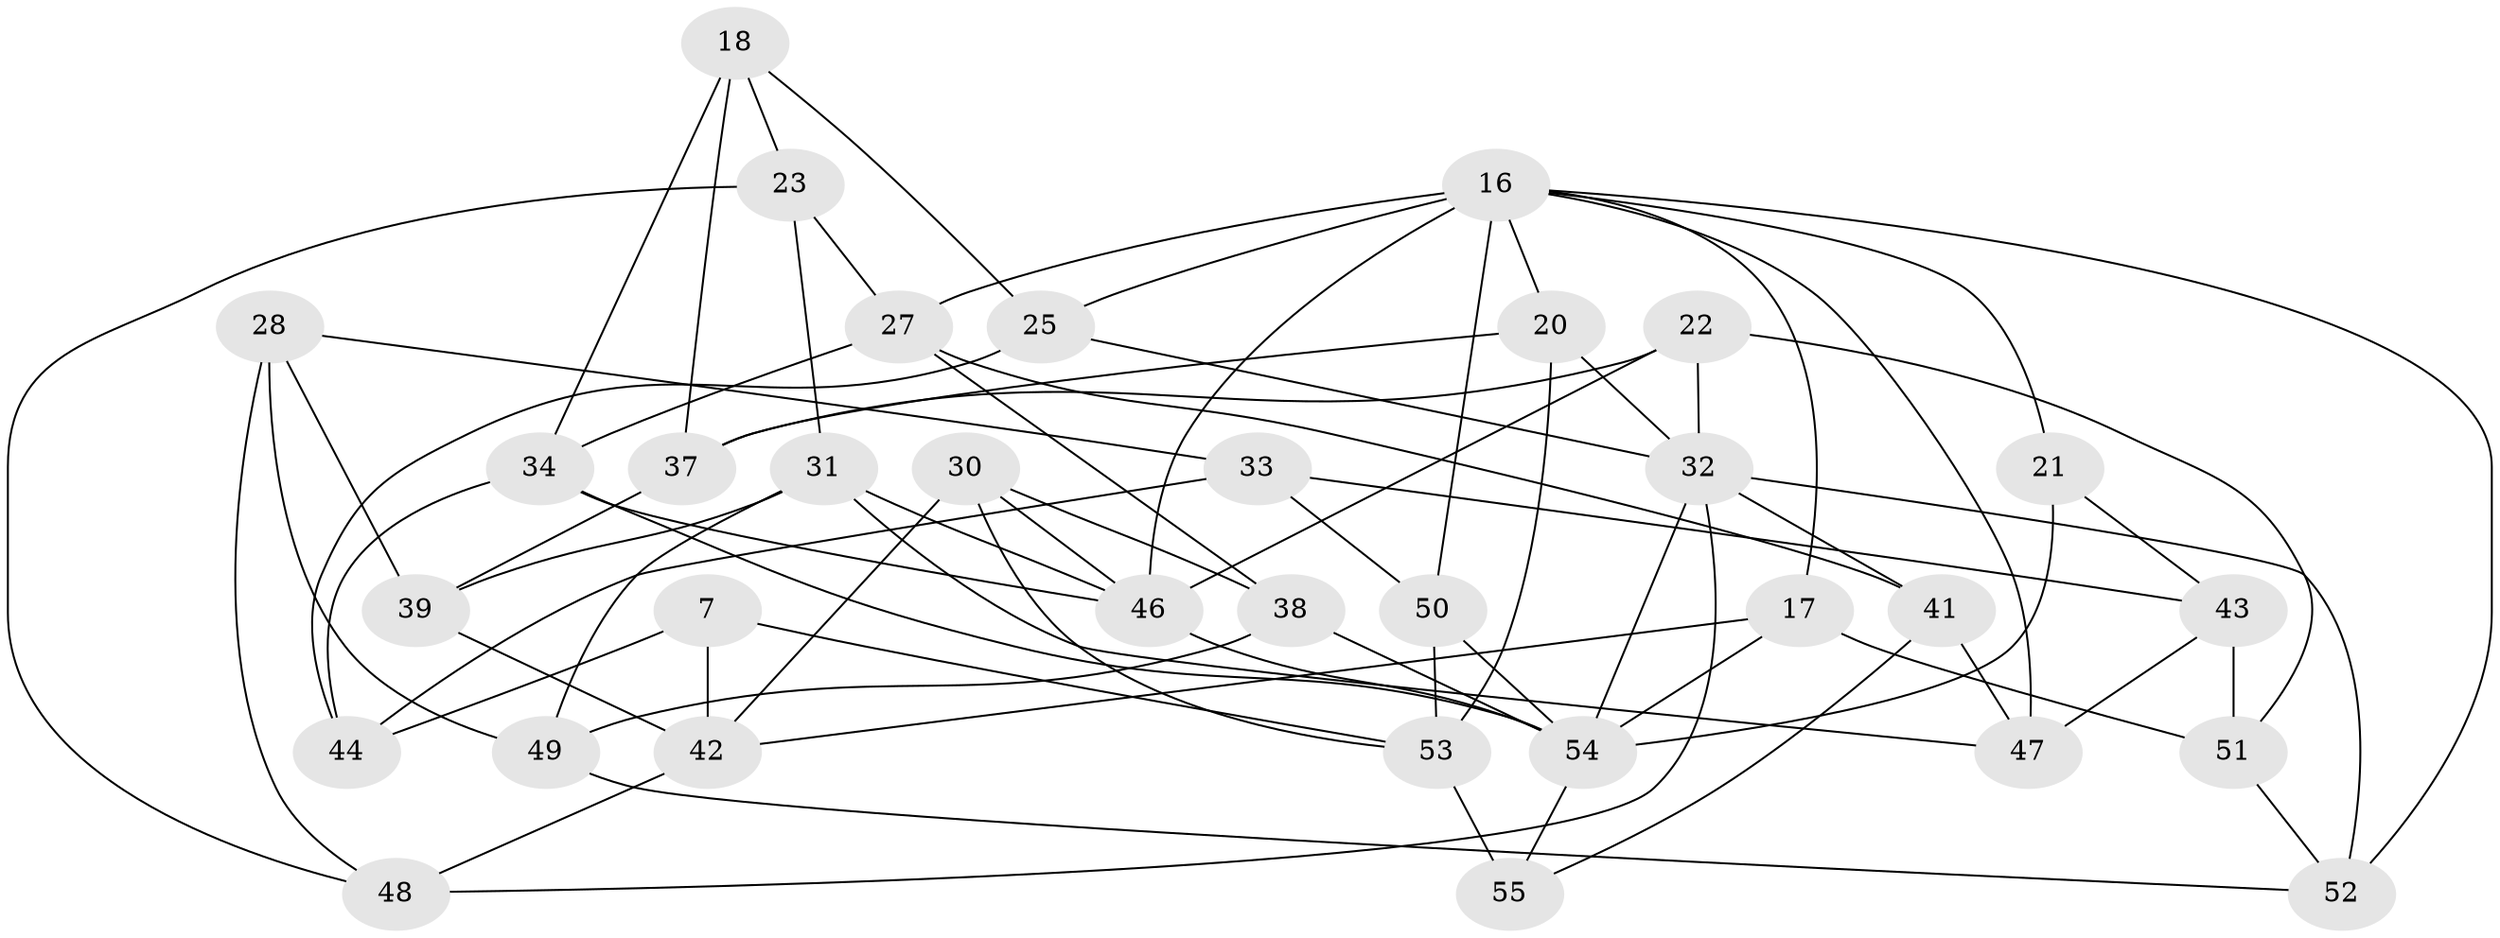 // original degree distribution, {4: 1.0}
// Generated by graph-tools (version 1.1) at 2025/01/03/04/25 22:01:13]
// undirected, 33 vertices, 74 edges
graph export_dot {
graph [start="1"]
  node [color=gray90,style=filled];
  7;
  16 [super="+14"];
  17 [super="+1"];
  18;
  20;
  21 [super="+12"];
  22;
  23;
  25;
  27 [super="+15"];
  28;
  30;
  31 [super="+24"];
  32 [super="+2+4"];
  33;
  34 [super="+11"];
  37;
  38;
  39;
  41;
  42 [super="+5"];
  43;
  44;
  46 [super="+40+36"];
  47;
  48;
  49;
  50;
  51;
  52 [super="+13"];
  53 [super="+26"];
  54 [super="+35+45"];
  55;
  7 -- 44;
  7 -- 42 [weight=2];
  7 -- 53;
  16 -- 50;
  16 -- 46 [weight=3];
  16 -- 52 [weight=2];
  16 -- 47;
  16 -- 17;
  16 -- 20;
  16 -- 21;
  16 -- 25;
  16 -- 27;
  17 -- 51;
  17 -- 42;
  17 -- 54 [weight=3];
  18 -- 23;
  18 -- 37;
  18 -- 25;
  18 -- 34;
  20 -- 37;
  20 -- 53;
  20 -- 32;
  21 -- 54 [weight=4];
  21 -- 43;
  22 -- 51;
  22 -- 37;
  22 -- 46;
  22 -- 32;
  23 -- 48;
  23 -- 31;
  23 -- 27;
  25 -- 44;
  25 -- 32;
  27 -- 34 [weight=2];
  27 -- 38;
  27 -- 41;
  28 -- 49;
  28 -- 39;
  28 -- 33;
  28 -- 48;
  30 -- 38;
  30 -- 42;
  30 -- 53;
  30 -- 46;
  31 -- 49;
  31 -- 39;
  31 -- 47;
  31 -- 46 [weight=2];
  32 -- 48;
  32 -- 52 [weight=2];
  32 -- 41;
  32 -- 54;
  33 -- 50;
  33 -- 43;
  33 -- 44;
  34 -- 54;
  34 -- 44;
  34 -- 46;
  37 -- 39;
  38 -- 54;
  38 -- 49;
  39 -- 42;
  41 -- 47;
  41 -- 55;
  42 -- 48;
  43 -- 47;
  43 -- 51;
  46 -- 54 [weight=2];
  49 -- 52;
  50 -- 53;
  50 -- 54;
  51 -- 52;
  53 -- 55 [weight=2];
  54 -- 55;
}
